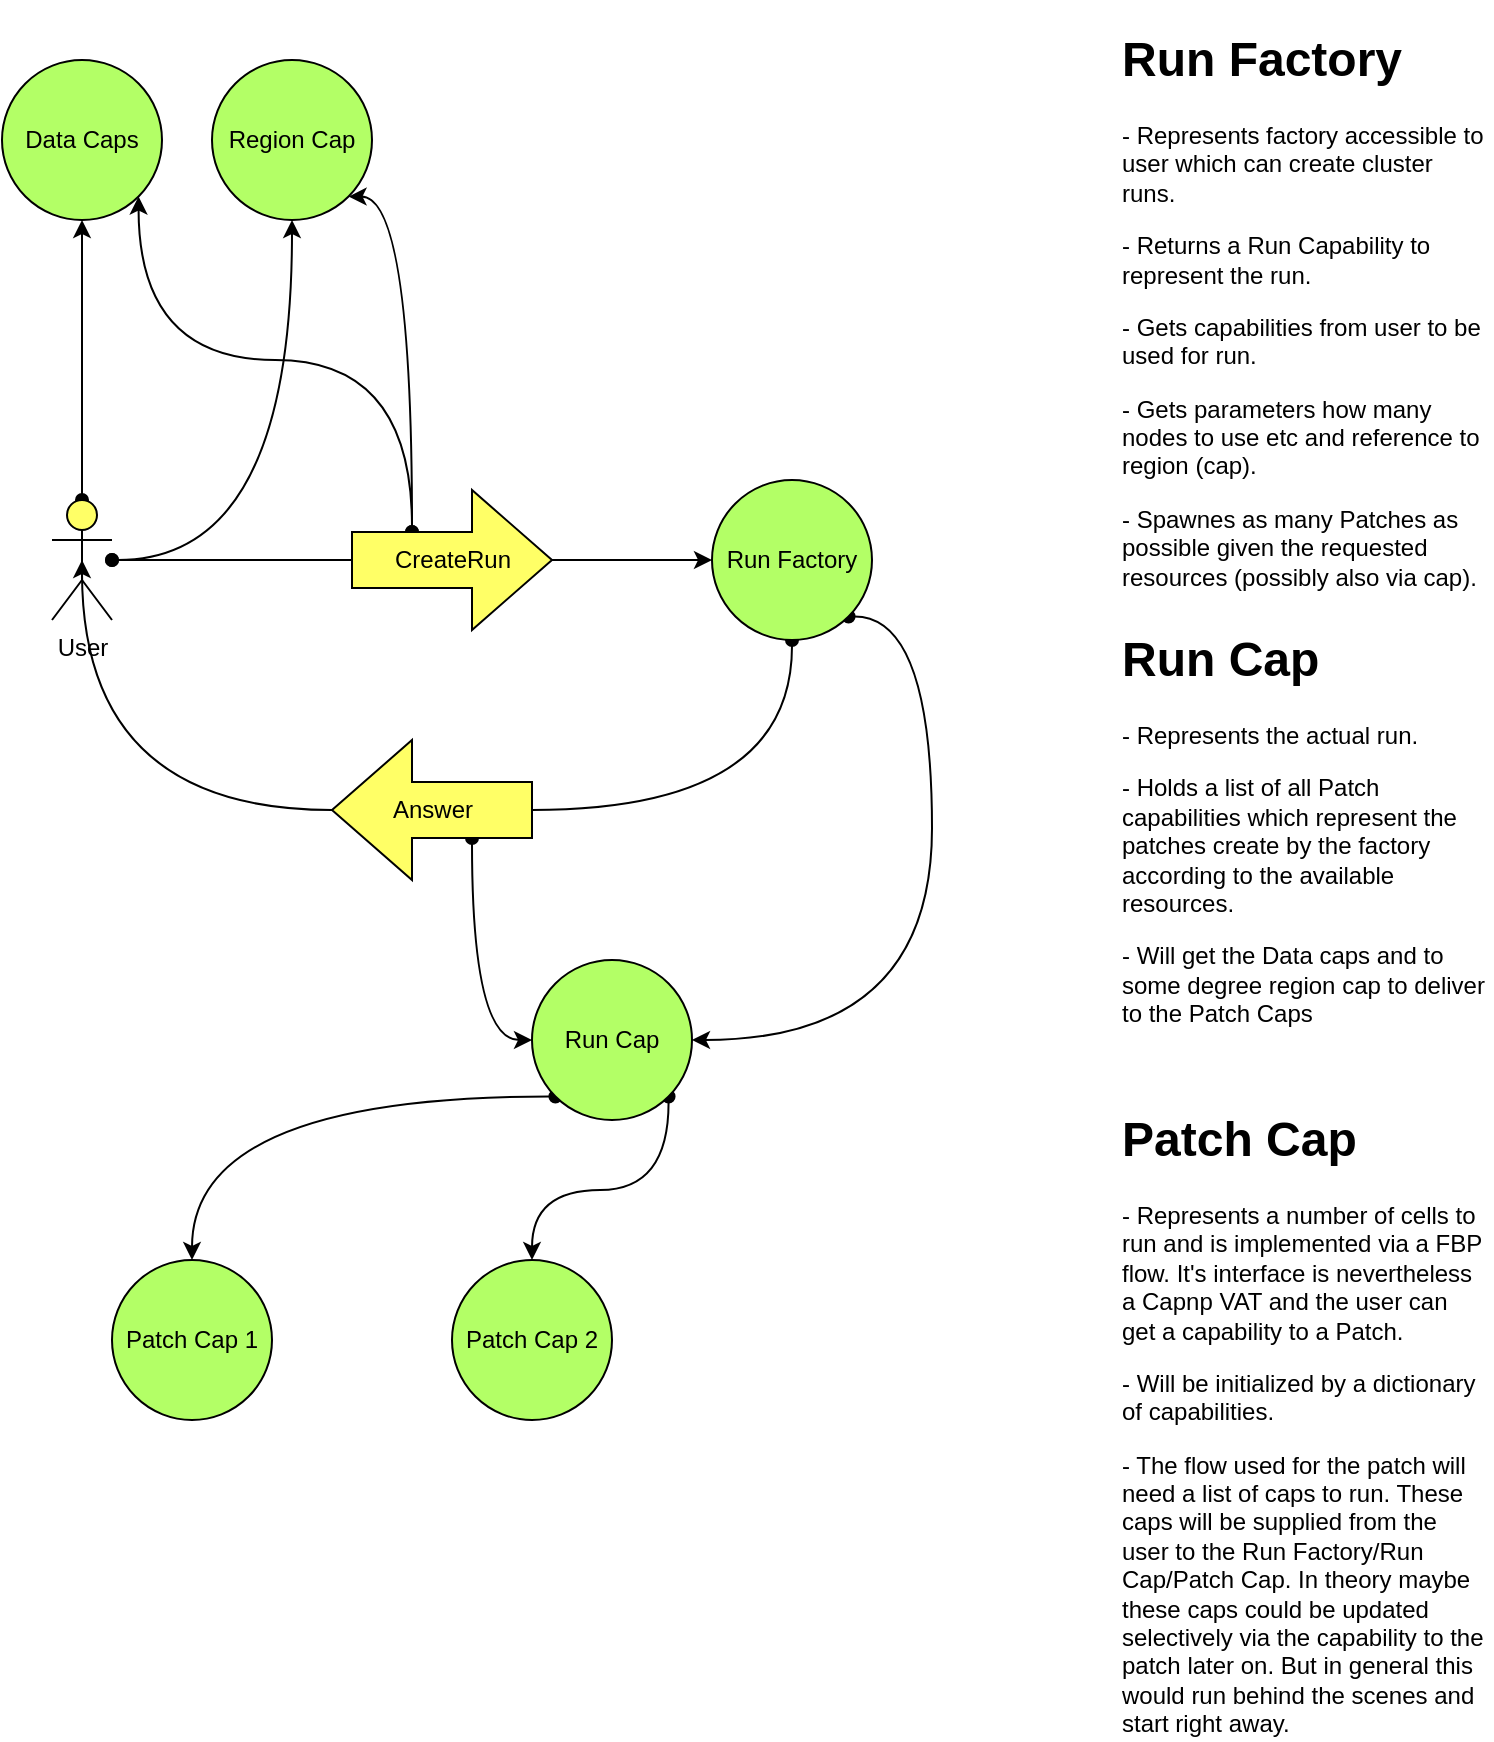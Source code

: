 <mxfile>
    <diagram id="PxGF7eC3AnM1OxPcS1oj" name="Page-1">
        <mxGraphModel dx="882" dy="1131" grid="1" gridSize="10" guides="1" tooltips="1" connect="1" arrows="1" fold="1" page="1" pageScale="1" pageWidth="827" pageHeight="1169" math="0" shadow="0">
            <root>
                <mxCell id="0"/>
                <mxCell id="1" parent="0"/>
                <mxCell id="22" style="edgeStyle=orthogonalEdgeStyle;curved=1;jumpStyle=none;orthogonalLoop=1;jettySize=auto;html=1;exitX=0.5;exitY=1;exitDx=0;exitDy=0;entryX=0;entryY=0.5;entryDx=0;entryDy=0;entryPerimeter=0;startArrow=oval;startFill=1;endArrow=none;endFill=0;" edge="1" parent="1" source="2" target="21">
                    <mxGeometry relative="1" as="geometry"/>
                </mxCell>
                <mxCell id="24" style="edgeStyle=orthogonalEdgeStyle;curved=1;jumpStyle=none;orthogonalLoop=1;jettySize=auto;html=1;exitX=1;exitY=1;exitDx=0;exitDy=0;entryX=1;entryY=0.5;entryDx=0;entryDy=0;startArrow=oval;startFill=1;endArrow=classic;endFill=1;" edge="1" parent="1" source="2" target="4">
                    <mxGeometry relative="1" as="geometry">
                        <Array as="points">
                            <mxPoint x="510" y="308"/>
                            <mxPoint x="510" y="520"/>
                        </Array>
                    </mxGeometry>
                </mxCell>
                <mxCell id="2" value="&lt;font color=&quot;#000000&quot;&gt;Run Factory&lt;/font&gt;" style="ellipse;whiteSpace=wrap;html=1;aspect=fixed;comic=0;sketch=0;shadow=0;fillColor=#B3FF66;" vertex="1" parent="1">
                    <mxGeometry x="400" y="240" width="80" height="80" as="geometry"/>
                </mxCell>
                <mxCell id="30" style="edgeStyle=orthogonalEdgeStyle;curved=1;jumpStyle=none;orthogonalLoop=1;jettySize=auto;html=1;exitX=0;exitY=1;exitDx=0;exitDy=0;entryX=0.5;entryY=0;entryDx=0;entryDy=0;startArrow=oval;startFill=1;endArrow=classic;endFill=1;" edge="1" parent="1" source="4" target="27">
                    <mxGeometry relative="1" as="geometry"/>
                </mxCell>
                <mxCell id="31" style="edgeStyle=orthogonalEdgeStyle;curved=1;jumpStyle=none;orthogonalLoop=1;jettySize=auto;html=1;exitX=1;exitY=1;exitDx=0;exitDy=0;entryX=0.5;entryY=0;entryDx=0;entryDy=0;startArrow=oval;startFill=1;endArrow=classic;endFill=1;" edge="1" parent="1" source="4" target="28">
                    <mxGeometry relative="1" as="geometry"/>
                </mxCell>
                <mxCell id="4" value="&lt;font color=&quot;#000000&quot;&gt;Run Cap&lt;/font&gt;" style="ellipse;whiteSpace=wrap;html=1;aspect=fixed;fillColor=#B3FF66;" vertex="1" parent="1">
                    <mxGeometry x="310" y="480" width="80" height="80" as="geometry"/>
                </mxCell>
                <mxCell id="11" style="edgeStyle=orthogonalEdgeStyle;orthogonalLoop=1;jettySize=auto;html=1;entryX=0.5;entryY=1;entryDx=0;entryDy=0;jumpStyle=none;curved=1;startArrow=oval;startFill=1;" edge="1" parent="1" source="5" target="9">
                    <mxGeometry relative="1" as="geometry"/>
                </mxCell>
                <mxCell id="12" style="edgeStyle=orthogonalEdgeStyle;orthogonalLoop=1;jettySize=auto;html=1;entryX=0.5;entryY=1;entryDx=0;entryDy=0;jumpStyle=none;curved=1;startArrow=oval;startFill=1;" edge="1" parent="1" source="5" target="10">
                    <mxGeometry relative="1" as="geometry"/>
                </mxCell>
                <mxCell id="16" style="edgeStyle=orthogonalEdgeStyle;curved=1;jumpStyle=none;orthogonalLoop=1;jettySize=auto;html=1;entryX=0;entryY=0.5;entryDx=0;entryDy=0;entryPerimeter=0;endArrow=none;endFill=0;startArrow=oval;startFill=1;" edge="1" parent="1" source="5" target="17">
                    <mxGeometry relative="1" as="geometry">
                        <mxPoint x="210" y="280" as="targetPoint"/>
                    </mxGeometry>
                </mxCell>
                <mxCell id="5" value="User" style="shape=umlActor;verticalLabelPosition=bottom;verticalAlign=top;html=1;outlineConnect=0;fillColor=#FFFF66;" vertex="1" parent="1">
                    <mxGeometry x="70" y="250" width="30" height="60" as="geometry"/>
                </mxCell>
                <mxCell id="8" value="&lt;h1&gt;Run Factory&lt;/h1&gt;&lt;p&gt;- Represents factory accessible to user which can create cluster runs.&lt;/p&gt;&lt;p&gt;- Returns a Run Capability to represent the run.&lt;/p&gt;&lt;p&gt;- Gets capabilities from user to be used for run.&lt;/p&gt;&lt;p&gt;- Gets parameters how many nodes to use etc and reference to region (cap).&lt;/p&gt;&lt;p&gt;- Spawnes as many Patches as possible given the requested resources (possibly also via cap).&lt;/p&gt;" style="text;html=1;strokeColor=none;fillColor=none;spacing=5;spacingTop=-20;whiteSpace=wrap;overflow=hidden;rounded=0;shadow=0;comic=0;sketch=0;" vertex="1" parent="1">
                    <mxGeometry x="600" y="10" width="190" height="290" as="geometry"/>
                </mxCell>
                <mxCell id="9" value="&lt;font color=&quot;#000000&quot;&gt;Data Caps&lt;/font&gt;" style="ellipse;whiteSpace=wrap;html=1;aspect=fixed;comic=0;sketch=0;shadow=0;fillColor=#B3FF66;" vertex="1" parent="1">
                    <mxGeometry x="45" y="30" width="80" height="80" as="geometry"/>
                </mxCell>
                <mxCell id="10" value="&lt;font color=&quot;#000000&quot;&gt;Region&amp;nbsp;Cap&lt;br&gt;&lt;/font&gt;" style="ellipse;whiteSpace=wrap;html=1;aspect=fixed;comic=0;sketch=0;shadow=0;fillColor=#B3FF66;" vertex="1" parent="1">
                    <mxGeometry x="150" y="30" width="80" height="80" as="geometry"/>
                </mxCell>
                <mxCell id="18" style="edgeStyle=orthogonalEdgeStyle;curved=1;jumpStyle=none;orthogonalLoop=1;jettySize=auto;html=1;entryX=0;entryY=0.5;entryDx=0;entryDy=0;" edge="1" parent="1" source="17" target="2">
                    <mxGeometry relative="1" as="geometry"/>
                </mxCell>
                <mxCell id="19" style="edgeStyle=orthogonalEdgeStyle;curved=1;jumpStyle=none;orthogonalLoop=1;jettySize=auto;html=1;exitX=0;exitY=0;exitDx=30;exitDy=21;exitPerimeter=0;entryX=1;entryY=1;entryDx=0;entryDy=0;startArrow=oval;startFill=1;endArrow=classic;endFill=1;" edge="1" parent="1" source="17" target="9">
                    <mxGeometry relative="1" as="geometry">
                        <Array as="points">
                            <mxPoint x="250" y="180"/>
                            <mxPoint x="113" y="180"/>
                        </Array>
                    </mxGeometry>
                </mxCell>
                <mxCell id="20" style="edgeStyle=orthogonalEdgeStyle;curved=1;jumpStyle=none;orthogonalLoop=1;jettySize=auto;html=1;exitX=0;exitY=0;exitDx=30;exitDy=21;exitPerimeter=0;entryX=1;entryY=1;entryDx=0;entryDy=0;startArrow=oval;startFill=1;endArrow=classic;endFill=1;" edge="1" parent="1" source="17" target="10">
                    <mxGeometry relative="1" as="geometry">
                        <Array as="points">
                            <mxPoint x="250" y="98"/>
                        </Array>
                    </mxGeometry>
                </mxCell>
                <mxCell id="17" value="&lt;font color=&quot;#000000&quot;&gt;CreateRun&lt;/font&gt;" style="html=1;shadow=0;dashed=0;align=center;verticalAlign=middle;shape=mxgraph.arrows2.arrow;dy=0.6;dx=40;notch=0;fillColor=#FFFF66;" vertex="1" parent="1">
                    <mxGeometry x="220" y="245" width="100" height="70" as="geometry"/>
                </mxCell>
                <mxCell id="23" style="edgeStyle=orthogonalEdgeStyle;curved=1;jumpStyle=none;orthogonalLoop=1;jettySize=auto;html=1;exitX=1;exitY=0.5;exitDx=0;exitDy=0;exitPerimeter=0;entryX=0.5;entryY=0.5;entryDx=0;entryDy=0;entryPerimeter=0;startArrow=none;startFill=0;endArrow=classic;endFill=1;" edge="1" parent="1" source="21" target="5">
                    <mxGeometry relative="1" as="geometry"/>
                </mxCell>
                <mxCell id="25" style="edgeStyle=orthogonalEdgeStyle;curved=1;jumpStyle=none;orthogonalLoop=1;jettySize=auto;html=1;exitX=0;exitY=0;exitDx=30;exitDy=49;exitPerimeter=0;entryX=0;entryY=0.5;entryDx=0;entryDy=0;startArrow=oval;startFill=1;endArrow=classic;endFill=1;" edge="1" parent="1" source="21" target="4">
                    <mxGeometry relative="1" as="geometry">
                        <Array as="points">
                            <mxPoint x="280" y="520"/>
                        </Array>
                    </mxGeometry>
                </mxCell>
                <mxCell id="21" value="&lt;font color=&quot;#000000&quot;&gt;Answer&lt;/font&gt;" style="html=1;shadow=0;dashed=0;align=center;verticalAlign=middle;shape=mxgraph.arrows2.arrow;dy=0.6;dx=40;flipH=1;notch=0;comic=0;sketch=0;fillColor=#FFFF66;" vertex="1" parent="1">
                    <mxGeometry x="210" y="370" width="100" height="70" as="geometry"/>
                </mxCell>
                <mxCell id="26" value="&lt;h1&gt;Run Cap&lt;/h1&gt;&lt;p&gt;- Represents the actual run.&lt;/p&gt;&lt;p&gt;- Holds a list of all Patch capabilities which represent the patches create by the factory according to the available resources.&lt;/p&gt;&lt;p&gt;- Will get the Data caps and to some degree region cap to deliver to the Patch Caps&lt;/p&gt;" style="text;html=1;strokeColor=none;fillColor=none;spacing=5;spacingTop=-20;whiteSpace=wrap;overflow=hidden;rounded=0;shadow=0;comic=0;sketch=0;" vertex="1" parent="1">
                    <mxGeometry x="600" y="310" width="190" height="210" as="geometry"/>
                </mxCell>
                <mxCell id="27" value="&lt;font color=&quot;#000000&quot;&gt;Patch Cap 1&lt;/font&gt;" style="ellipse;whiteSpace=wrap;html=1;aspect=fixed;comic=0;sketch=0;shadow=0;fillColor=#B3FF66;" vertex="1" parent="1">
                    <mxGeometry x="100" y="630" width="80" height="80" as="geometry"/>
                </mxCell>
                <mxCell id="28" value="&lt;font color=&quot;#000000&quot;&gt;Patch Cap 2&lt;/font&gt;" style="ellipse;whiteSpace=wrap;html=1;aspect=fixed;comic=0;sketch=0;shadow=0;fillColor=#B3FF66;" vertex="1" parent="1">
                    <mxGeometry x="270" y="630" width="80" height="80" as="geometry"/>
                </mxCell>
                <mxCell id="32" value="&lt;h1&gt;Patch Cap&lt;/h1&gt;&lt;p&gt;- Represents a number of cells to run and is implemented via a FBP flow. It's interface is nevertheless a Capnp VAT and the user can get a capability to a Patch.&lt;/p&gt;&lt;p&gt;- Will be initialized by a dictionary of capabilities.&lt;/p&gt;&lt;p&gt;- The flow used for the patch will need a list of caps to run. These caps will be supplied from the user to the Run Factory/Run Cap/Patch Cap. In theory maybe these caps could be updated selectively via the capability to the patch later on. But in general this would run behind the scenes and start right away.&lt;/p&gt;" style="text;html=1;strokeColor=none;fillColor=none;spacing=5;spacingTop=-20;whiteSpace=wrap;overflow=hidden;rounded=0;shadow=0;comic=0;sketch=0;" vertex="1" parent="1">
                    <mxGeometry x="600" y="550" width="190" height="320" as="geometry"/>
                </mxCell>
            </root>
        </mxGraphModel>
    </diagram>
</mxfile>